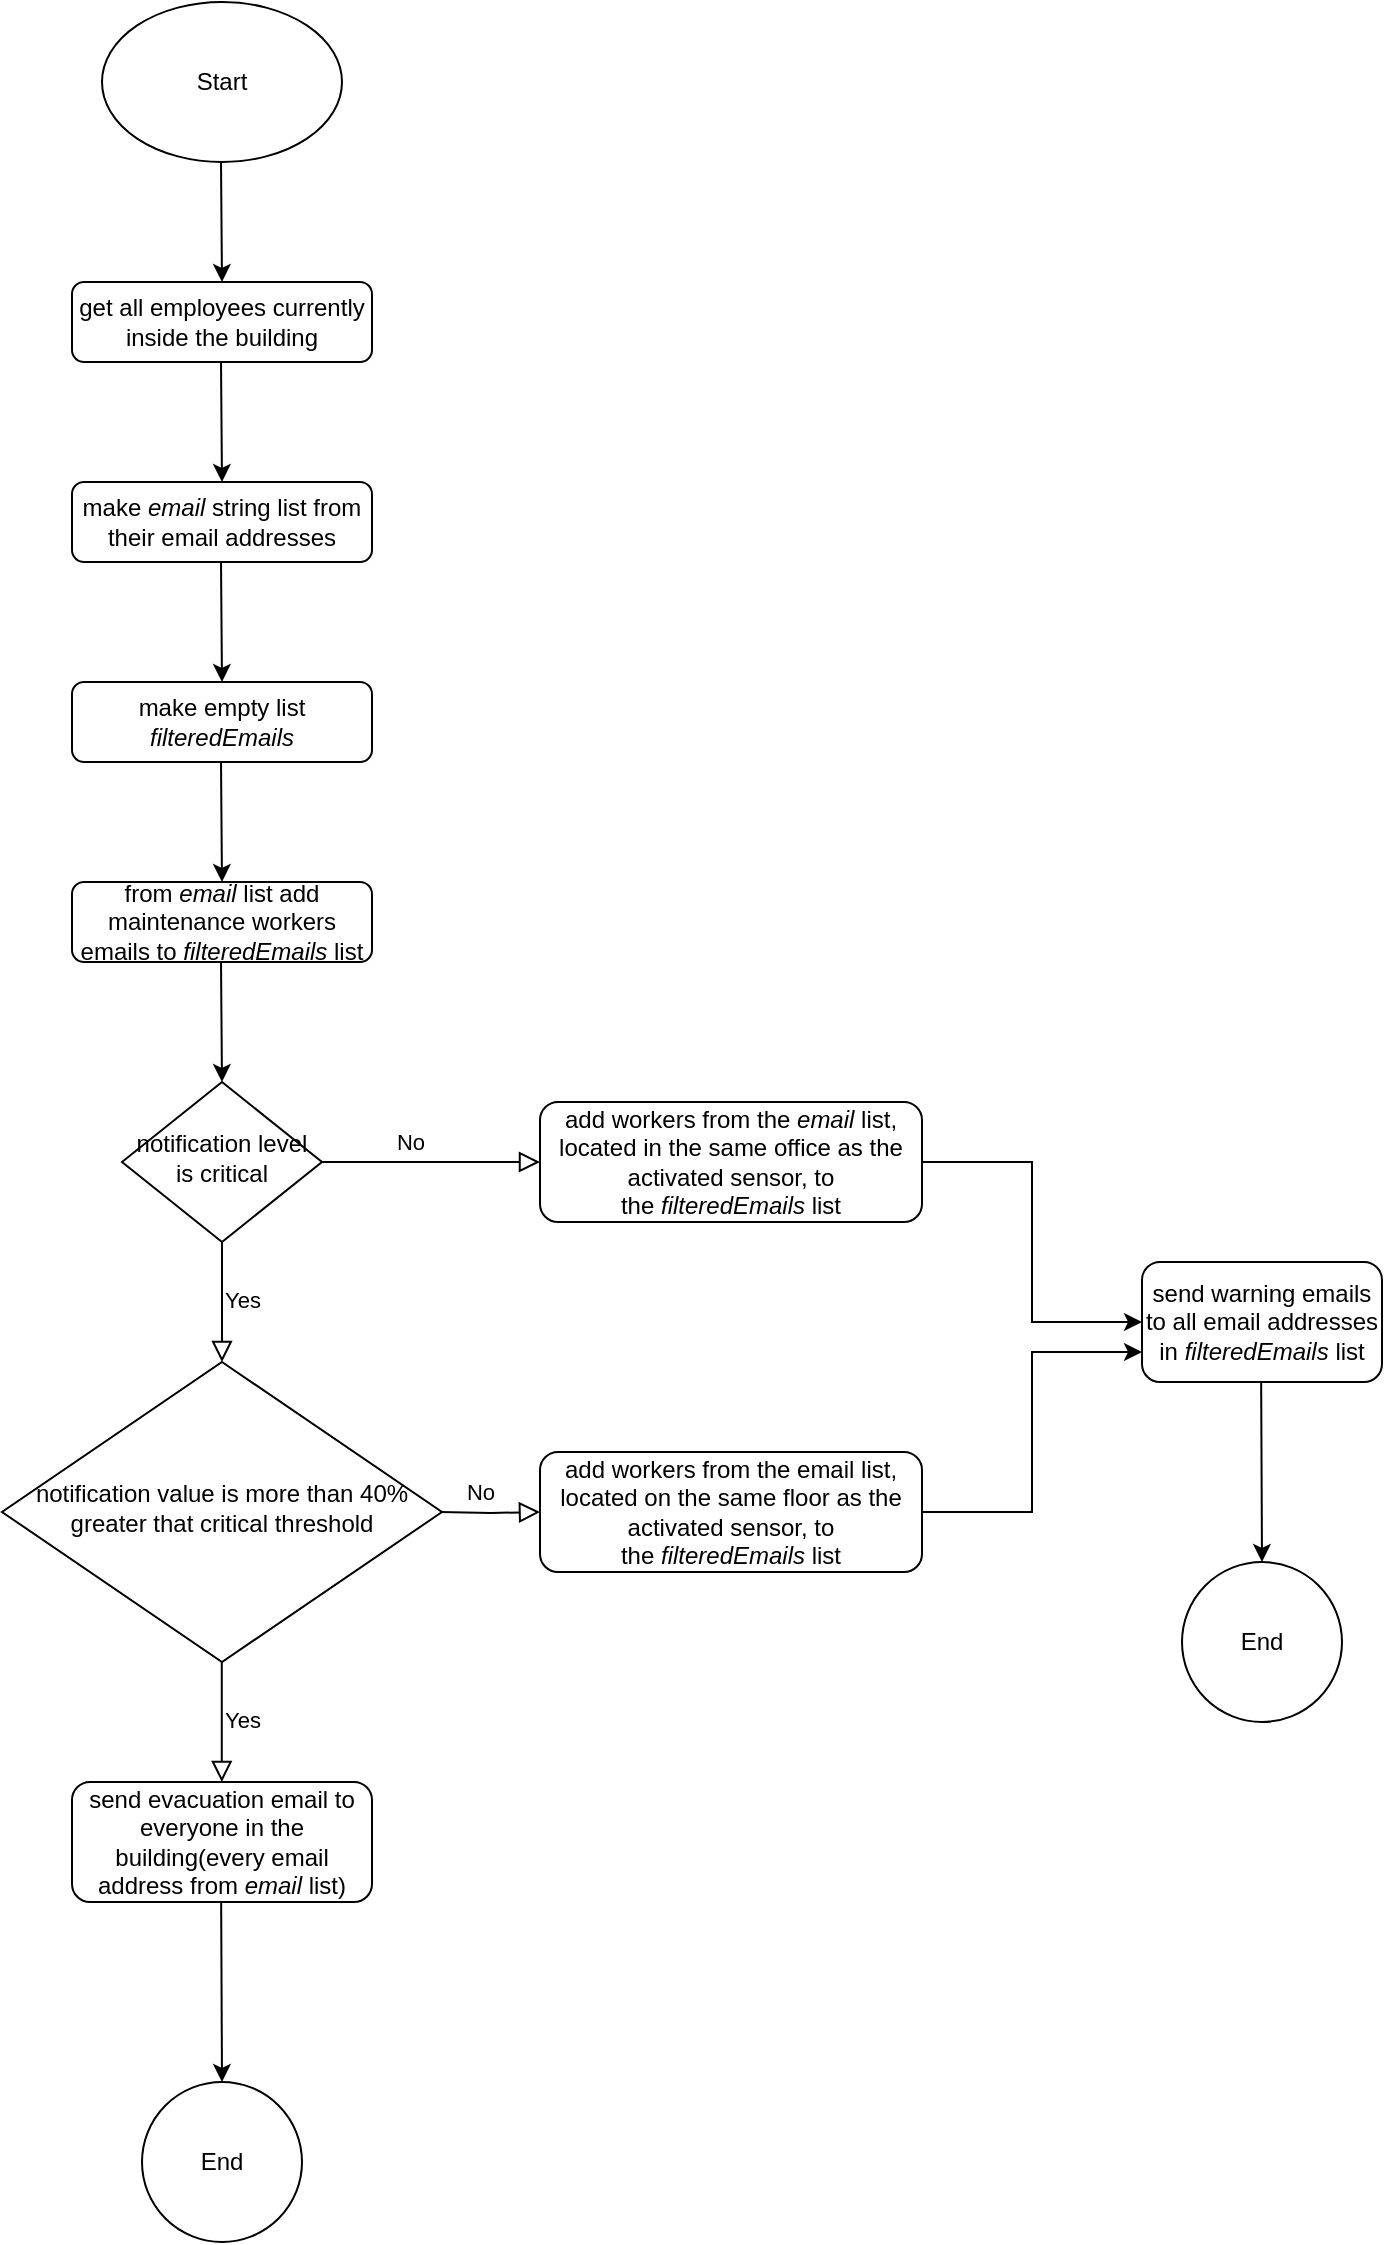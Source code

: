 <mxfile version="22.1.21" type="device">
  <diagram id="C5RBs43oDa-KdzZeNtuy" name="Page-1">
    <mxGraphModel dx="600" dy="303" grid="1" gridSize="10" guides="1" tooltips="1" connect="1" arrows="1" fold="1" page="1" pageScale="1" pageWidth="827" pageHeight="1169" math="0" shadow="0">
      <root>
        <mxCell id="WIyWlLk6GJQsqaUBKTNV-0" />
        <mxCell id="WIyWlLk6GJQsqaUBKTNV-1" parent="WIyWlLk6GJQsqaUBKTNV-0" />
        <mxCell id="WIyWlLk6GJQsqaUBKTNV-4" value="Yes" style="rounded=0;html=1;jettySize=auto;orthogonalLoop=1;fontSize=11;endArrow=block;endFill=0;endSize=8;strokeWidth=1;shadow=0;labelBackgroundColor=none;edgeStyle=orthogonalEdgeStyle;" parent="WIyWlLk6GJQsqaUBKTNV-1" source="WIyWlLk6GJQsqaUBKTNV-6" edge="1">
          <mxGeometry x="0.008" y="10" relative="1" as="geometry">
            <mxPoint y="-1" as="offset" />
            <mxPoint x="220" y="720" as="targetPoint" />
          </mxGeometry>
        </mxCell>
        <mxCell id="WIyWlLk6GJQsqaUBKTNV-5" value="No" style="edgeStyle=orthogonalEdgeStyle;rounded=0;html=1;jettySize=auto;orthogonalLoop=1;fontSize=11;endArrow=block;endFill=0;endSize=8;strokeWidth=1;shadow=0;labelBackgroundColor=none;entryX=0;entryY=0.5;entryDx=0;entryDy=0;" parent="WIyWlLk6GJQsqaUBKTNV-1" source="WIyWlLk6GJQsqaUBKTNV-6" target="iJTEHVckZmppiSoa3Lju-28" edge="1">
          <mxGeometry x="-0.2" y="10" relative="1" as="geometry">
            <mxPoint as="offset" />
            <mxPoint x="320" y="620.0" as="targetPoint" />
          </mxGeometry>
        </mxCell>
        <mxCell id="WIyWlLk6GJQsqaUBKTNV-6" value="notification level is critical" style="rhombus;whiteSpace=wrap;html=1;shadow=0;fontFamily=Helvetica;fontSize=12;align=center;strokeWidth=1;spacing=6;spacingTop=-4;" parent="WIyWlLk6GJQsqaUBKTNV-1" vertex="1">
          <mxGeometry x="170" y="580" width="100" height="80" as="geometry" />
        </mxCell>
        <mxCell id="iJTEHVckZmppiSoa3Lju-0" value="Start" style="ellipse;whiteSpace=wrap;html=1;" vertex="1" parent="WIyWlLk6GJQsqaUBKTNV-1">
          <mxGeometry x="160" y="40" width="120" height="80" as="geometry" />
        </mxCell>
        <mxCell id="iJTEHVckZmppiSoa3Lju-4" value="get all employees currently inside the building" style="rounded=1;whiteSpace=wrap;html=1;" vertex="1" parent="WIyWlLk6GJQsqaUBKTNV-1">
          <mxGeometry x="145" y="180" width="150" height="40" as="geometry" />
        </mxCell>
        <mxCell id="iJTEHVckZmppiSoa3Lju-6" value="make &lt;i&gt;email &lt;/i&gt;string list from their email addresses" style="rounded=1;whiteSpace=wrap;html=1;" vertex="1" parent="WIyWlLk6GJQsqaUBKTNV-1">
          <mxGeometry x="145" y="280" width="150" height="40" as="geometry" />
        </mxCell>
        <mxCell id="iJTEHVckZmppiSoa3Lju-9" value="" style="endArrow=classic;html=1;rounded=0;" edge="1" parent="WIyWlLk6GJQsqaUBKTNV-1">
          <mxGeometry width="50" height="50" relative="1" as="geometry">
            <mxPoint x="219.5" y="120" as="sourcePoint" />
            <mxPoint x="220" y="180" as="targetPoint" />
          </mxGeometry>
        </mxCell>
        <mxCell id="iJTEHVckZmppiSoa3Lju-10" value="" style="endArrow=classic;html=1;rounded=0;" edge="1" parent="WIyWlLk6GJQsqaUBKTNV-1">
          <mxGeometry width="50" height="50" relative="1" as="geometry">
            <mxPoint x="219.5" y="220" as="sourcePoint" />
            <mxPoint x="220" y="280" as="targetPoint" />
          </mxGeometry>
        </mxCell>
        <mxCell id="iJTEHVckZmppiSoa3Lju-12" value="" style="endArrow=classic;html=1;rounded=0;" edge="1" parent="WIyWlLk6GJQsqaUBKTNV-1">
          <mxGeometry width="50" height="50" relative="1" as="geometry">
            <mxPoint x="219.5" y="320" as="sourcePoint" />
            <mxPoint x="220" y="380" as="targetPoint" />
          </mxGeometry>
        </mxCell>
        <mxCell id="iJTEHVckZmppiSoa3Lju-13" value="make empty list &lt;i&gt;filteredEmails&lt;/i&gt;" style="rounded=1;whiteSpace=wrap;html=1;" vertex="1" parent="WIyWlLk6GJQsqaUBKTNV-1">
          <mxGeometry x="145" y="380" width="150" height="40" as="geometry" />
        </mxCell>
        <mxCell id="iJTEHVckZmppiSoa3Lju-14" value="" style="endArrow=classic;html=1;rounded=0;" edge="1" parent="WIyWlLk6GJQsqaUBKTNV-1">
          <mxGeometry width="50" height="50" relative="1" as="geometry">
            <mxPoint x="219.5" y="420" as="sourcePoint" />
            <mxPoint x="220" y="480" as="targetPoint" />
          </mxGeometry>
        </mxCell>
        <mxCell id="iJTEHVckZmppiSoa3Lju-15" value="from &lt;i&gt;email &lt;/i&gt;list add maintenance workers emails to&amp;nbsp;&lt;i style=&quot;border-color: var(--border-color);&quot;&gt;filteredEmails&amp;nbsp;&lt;/i&gt;list" style="rounded=1;whiteSpace=wrap;html=1;" vertex="1" parent="WIyWlLk6GJQsqaUBKTNV-1">
          <mxGeometry x="145" y="480" width="150" height="40" as="geometry" />
        </mxCell>
        <mxCell id="iJTEHVckZmppiSoa3Lju-18" value="" style="endArrow=classic;html=1;rounded=0;" edge="1" parent="WIyWlLk6GJQsqaUBKTNV-1">
          <mxGeometry width="50" height="50" relative="1" as="geometry">
            <mxPoint x="219.5" y="520" as="sourcePoint" />
            <mxPoint x="220" y="580" as="targetPoint" />
          </mxGeometry>
        </mxCell>
        <mxCell id="iJTEHVckZmppiSoa3Lju-21" value="notification value is more than 40% greater that critical threshold" style="rhombus;whiteSpace=wrap;html=1;shadow=0;fontFamily=Helvetica;fontSize=12;align=center;strokeWidth=1;spacing=6;spacingTop=-4;" vertex="1" parent="WIyWlLk6GJQsqaUBKTNV-1">
          <mxGeometry x="110" y="720" width="220" height="150" as="geometry" />
        </mxCell>
        <mxCell id="iJTEHVckZmppiSoa3Lju-24" value="Yes" style="rounded=0;html=1;jettySize=auto;orthogonalLoop=1;fontSize=11;endArrow=block;endFill=0;endSize=8;strokeWidth=1;shadow=0;labelBackgroundColor=none;edgeStyle=orthogonalEdgeStyle;" edge="1" parent="WIyWlLk6GJQsqaUBKTNV-1">
          <mxGeometry x="0.008" y="10" relative="1" as="geometry">
            <mxPoint y="-1" as="offset" />
            <mxPoint x="219.89" y="870" as="sourcePoint" />
            <mxPoint x="219.89" y="930" as="targetPoint" />
          </mxGeometry>
        </mxCell>
        <mxCell id="iJTEHVckZmppiSoa3Lju-25" value="send evacuation email to everyone in the building(every email address from &lt;i&gt;email &lt;/i&gt;list)" style="rounded=1;whiteSpace=wrap;html=1;" vertex="1" parent="WIyWlLk6GJQsqaUBKTNV-1">
          <mxGeometry x="145" y="930" width="150" height="60" as="geometry" />
        </mxCell>
        <mxCell id="iJTEHVckZmppiSoa3Lju-26" value="No" style="edgeStyle=orthogonalEdgeStyle;rounded=0;html=1;jettySize=auto;orthogonalLoop=1;fontSize=11;endArrow=block;endFill=0;endSize=8;strokeWidth=1;shadow=0;labelBackgroundColor=none;" edge="1" parent="WIyWlLk6GJQsqaUBKTNV-1" target="iJTEHVckZmppiSoa3Lju-27">
          <mxGeometry x="-0.2" y="10" relative="1" as="geometry">
            <mxPoint as="offset" />
            <mxPoint x="329" y="795" as="sourcePoint" />
          </mxGeometry>
        </mxCell>
        <mxCell id="iJTEHVckZmppiSoa3Lju-33" style="edgeStyle=orthogonalEdgeStyle;rounded=0;orthogonalLoop=1;jettySize=auto;html=1;entryX=0;entryY=0.75;entryDx=0;entryDy=0;" edge="1" parent="WIyWlLk6GJQsqaUBKTNV-1" source="iJTEHVckZmppiSoa3Lju-27" target="iJTEHVckZmppiSoa3Lju-31">
          <mxGeometry relative="1" as="geometry" />
        </mxCell>
        <mxCell id="iJTEHVckZmppiSoa3Lju-27" value="add workers from the email list, located on the same floor as the activated sensor, to the&amp;nbsp;&lt;i style=&quot;border-color: var(--border-color);&quot;&gt;filteredEmails&amp;nbsp;&lt;/i&gt;list" style="rounded=1;whiteSpace=wrap;html=1;fontSize=12;glass=0;strokeWidth=1;shadow=0;" vertex="1" parent="WIyWlLk6GJQsqaUBKTNV-1">
          <mxGeometry x="379" y="765" width="191" height="60" as="geometry" />
        </mxCell>
        <mxCell id="iJTEHVckZmppiSoa3Lju-32" style="edgeStyle=orthogonalEdgeStyle;rounded=0;orthogonalLoop=1;jettySize=auto;html=1;entryX=0;entryY=0.5;entryDx=0;entryDy=0;" edge="1" parent="WIyWlLk6GJQsqaUBKTNV-1" source="iJTEHVckZmppiSoa3Lju-28" target="iJTEHVckZmppiSoa3Lju-31">
          <mxGeometry relative="1" as="geometry" />
        </mxCell>
        <mxCell id="iJTEHVckZmppiSoa3Lju-28" value="add workers from the &lt;i&gt;email &lt;/i&gt;list, located in the same office as the activated sensor, to the&amp;nbsp;&lt;i style=&quot;border-color: var(--border-color);&quot;&gt;filteredEmails&amp;nbsp;&lt;/i&gt;list" style="rounded=1;whiteSpace=wrap;html=1;fontSize=12;glass=0;strokeWidth=1;shadow=0;" vertex="1" parent="WIyWlLk6GJQsqaUBKTNV-1">
          <mxGeometry x="379" y="590" width="191" height="60" as="geometry" />
        </mxCell>
        <mxCell id="iJTEHVckZmppiSoa3Lju-31" value="send warning emails to all email addresses in &lt;i&gt;filteredEmails &lt;/i&gt;list" style="rounded=1;whiteSpace=wrap;html=1;" vertex="1" parent="WIyWlLk6GJQsqaUBKTNV-1">
          <mxGeometry x="680" y="670" width="120" height="60" as="geometry" />
        </mxCell>
        <mxCell id="iJTEHVckZmppiSoa3Lju-34" value="End" style="ellipse;whiteSpace=wrap;html=1;aspect=fixed;" vertex="1" parent="WIyWlLk6GJQsqaUBKTNV-1">
          <mxGeometry x="180" y="1080" width="80" height="80" as="geometry" />
        </mxCell>
        <mxCell id="iJTEHVckZmppiSoa3Lju-35" value="" style="endArrow=classic;html=1;rounded=0;entryX=0.5;entryY=0;entryDx=0;entryDy=0;" edge="1" parent="WIyWlLk6GJQsqaUBKTNV-1" target="iJTEHVckZmppiSoa3Lju-34">
          <mxGeometry width="50" height="50" relative="1" as="geometry">
            <mxPoint x="219.58" y="990" as="sourcePoint" />
            <mxPoint x="219.58" y="1070" as="targetPoint" />
          </mxGeometry>
        </mxCell>
        <mxCell id="iJTEHVckZmppiSoa3Lju-36" value="End" style="ellipse;whiteSpace=wrap;html=1;aspect=fixed;" vertex="1" parent="WIyWlLk6GJQsqaUBKTNV-1">
          <mxGeometry x="700" y="820" width="80" height="80" as="geometry" />
        </mxCell>
        <mxCell id="iJTEHVckZmppiSoa3Lju-37" value="" style="endArrow=classic;html=1;rounded=0;entryX=0.5;entryY=0;entryDx=0;entryDy=0;" edge="1" parent="WIyWlLk6GJQsqaUBKTNV-1">
          <mxGeometry width="50" height="50" relative="1" as="geometry">
            <mxPoint x="739.58" y="730" as="sourcePoint" />
            <mxPoint x="740" y="820" as="targetPoint" />
          </mxGeometry>
        </mxCell>
      </root>
    </mxGraphModel>
  </diagram>
</mxfile>
